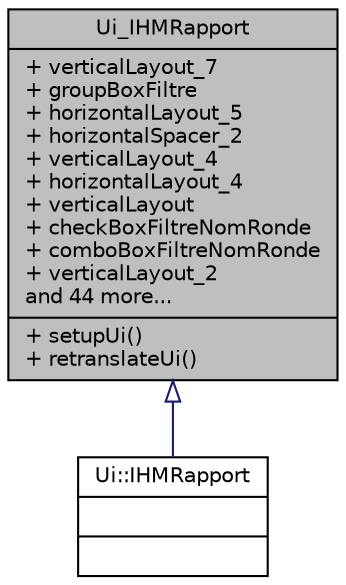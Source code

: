 digraph "Ui_IHMRapport"
{
 // LATEX_PDF_SIZE
  edge [fontname="Helvetica",fontsize="10",labelfontname="Helvetica",labelfontsize="10"];
  node [fontname="Helvetica",fontsize="10",shape=record];
  Node1 [label="{Ui_IHMRapport\n|+ verticalLayout_7\l+ groupBoxFiltre\l+ horizontalLayout_5\l+ horizontalSpacer_2\l+ verticalLayout_4\l+ horizontalLayout_4\l+ verticalLayout\l+ checkBoxFiltreNomRonde\l+ comboBoxFiltreNomRonde\l+ verticalLayout_2\land 44 more...\l|+ setupUi()\l+ retranslateUi()\l}",height=0.2,width=0.4,color="black", fillcolor="grey75", style="filled", fontcolor="black",tooltip=" "];
  Node1 -> Node2 [dir="back",color="midnightblue",fontsize="10",style="solid",arrowtail="onormal",fontname="Helvetica"];
  Node2 [label="{Ui::IHMRapport\n||}",height=0.2,width=0.4,color="black", fillcolor="white", style="filled",URL="$class_ui_1_1_i_h_m_rapport.html",tooltip=" "];
}
